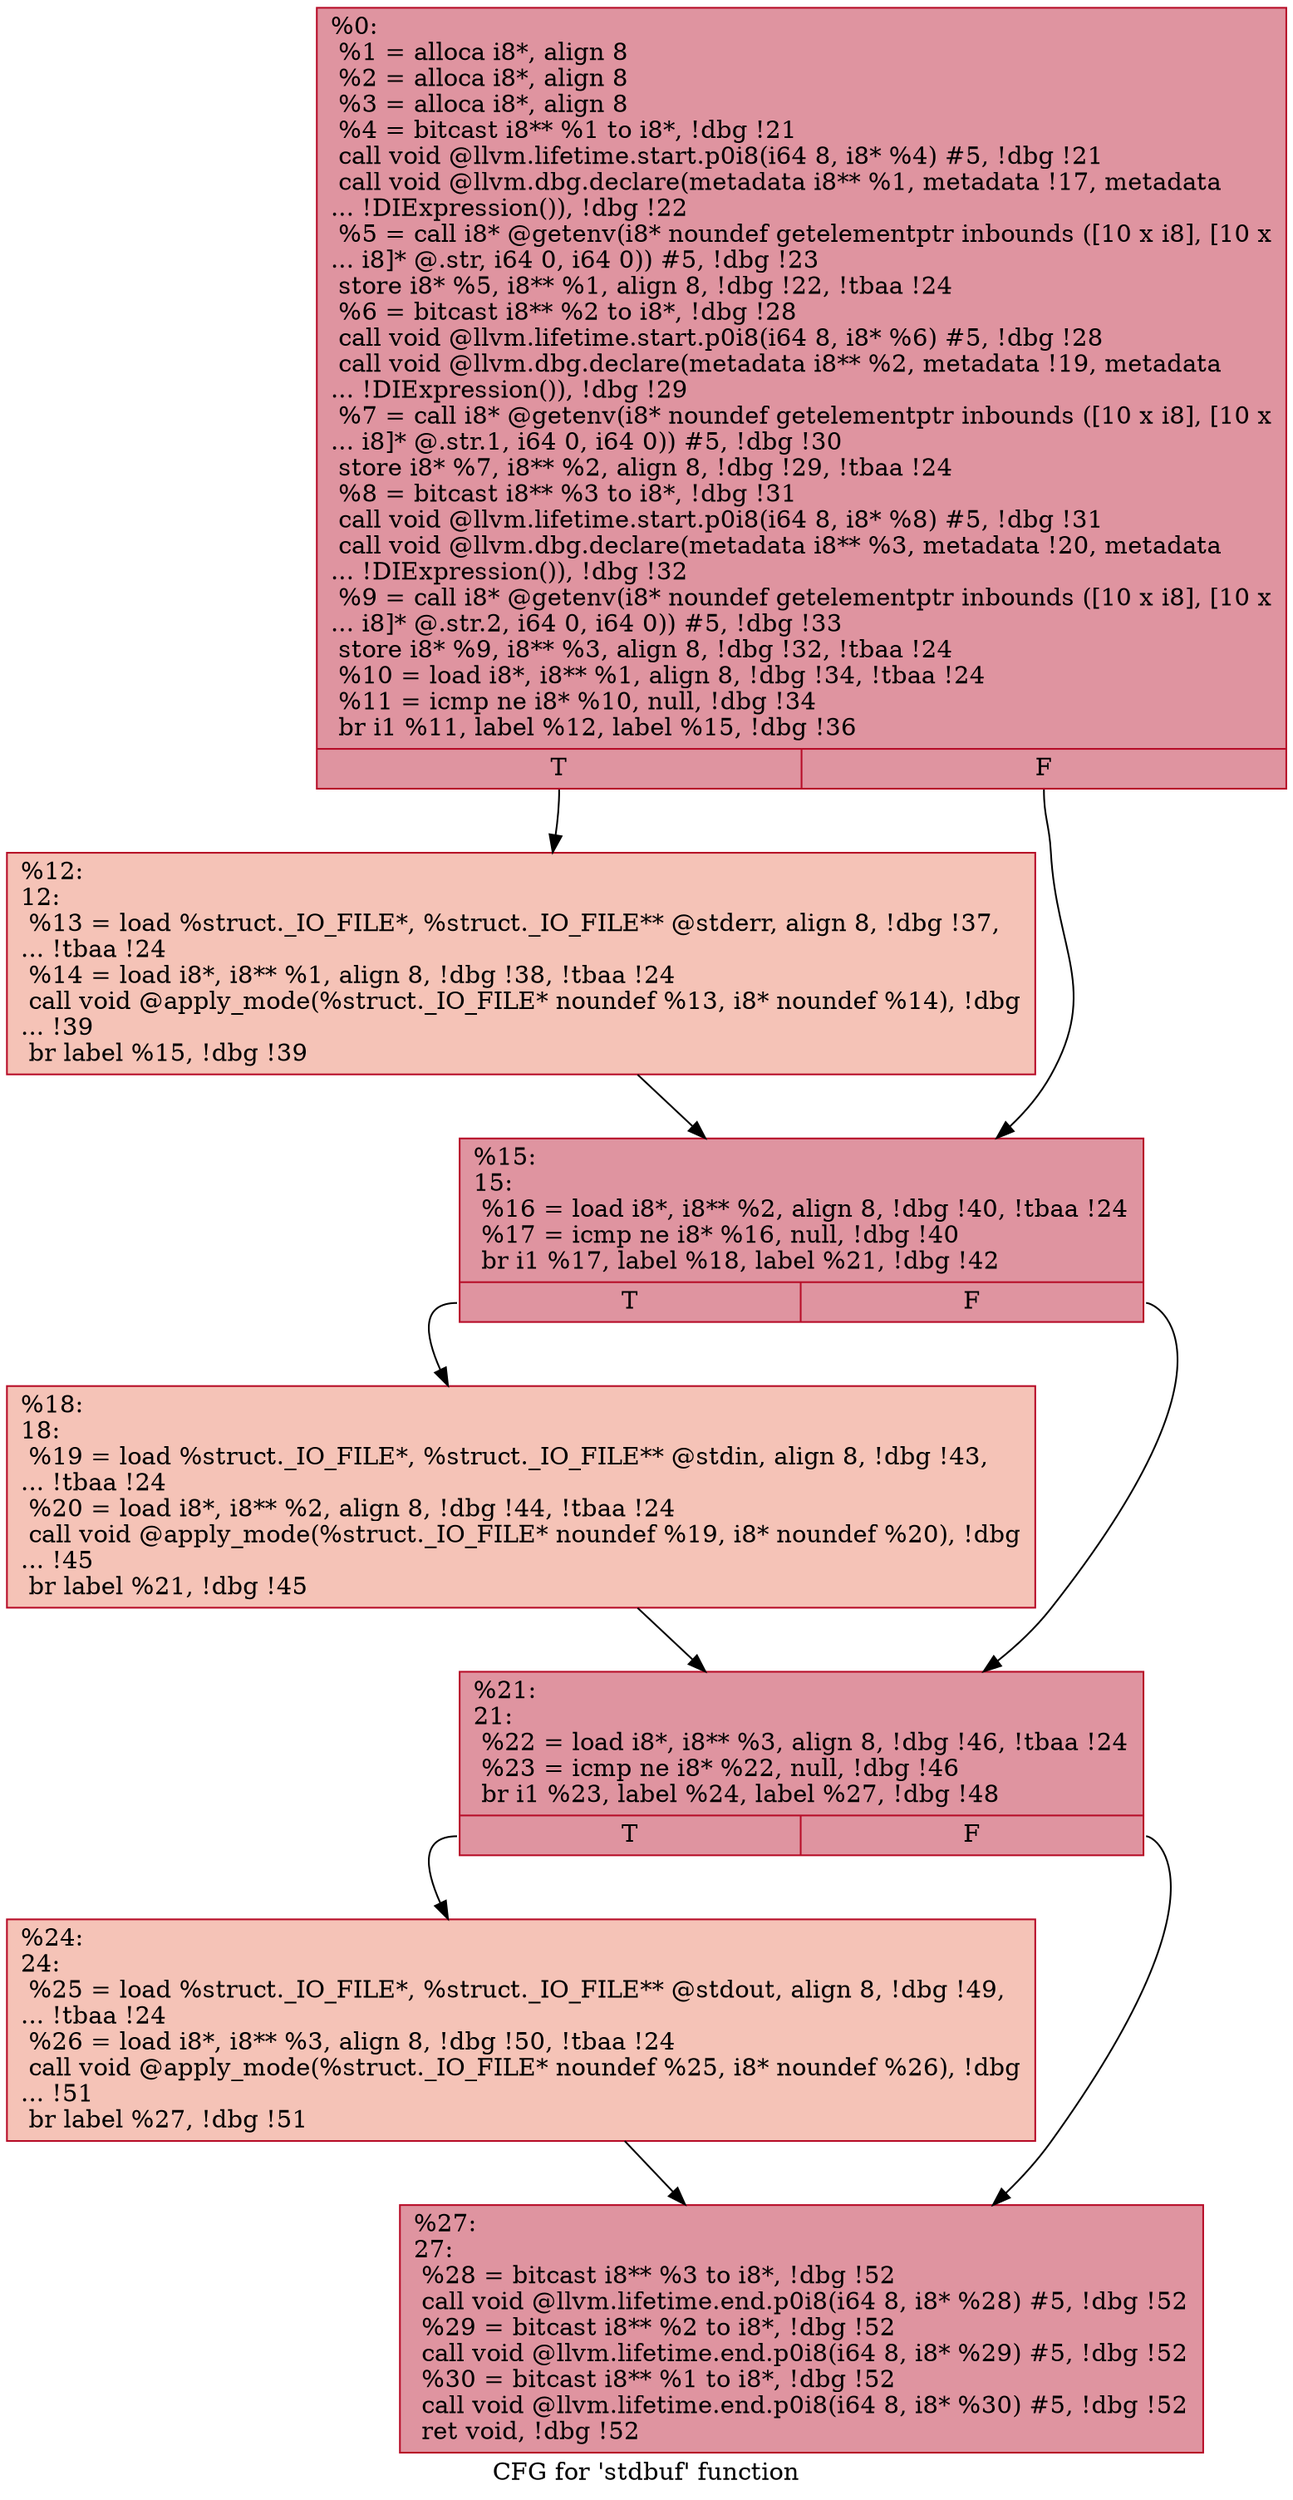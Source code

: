 digraph "CFG for 'stdbuf' function" {
	label="CFG for 'stdbuf' function";

	Node0x8db0c0 [shape=record,color="#b70d28ff", style=filled, fillcolor="#b70d2870",label="{%0:\l  %1 = alloca i8*, align 8\l  %2 = alloca i8*, align 8\l  %3 = alloca i8*, align 8\l  %4 = bitcast i8** %1 to i8*, !dbg !21\l  call void @llvm.lifetime.start.p0i8(i64 8, i8* %4) #5, !dbg !21\l  call void @llvm.dbg.declare(metadata i8** %1, metadata !17, metadata\l... !DIExpression()), !dbg !22\l  %5 = call i8* @getenv(i8* noundef getelementptr inbounds ([10 x i8], [10 x\l... i8]* @.str, i64 0, i64 0)) #5, !dbg !23\l  store i8* %5, i8** %1, align 8, !dbg !22, !tbaa !24\l  %6 = bitcast i8** %2 to i8*, !dbg !28\l  call void @llvm.lifetime.start.p0i8(i64 8, i8* %6) #5, !dbg !28\l  call void @llvm.dbg.declare(metadata i8** %2, metadata !19, metadata\l... !DIExpression()), !dbg !29\l  %7 = call i8* @getenv(i8* noundef getelementptr inbounds ([10 x i8], [10 x\l... i8]* @.str.1, i64 0, i64 0)) #5, !dbg !30\l  store i8* %7, i8** %2, align 8, !dbg !29, !tbaa !24\l  %8 = bitcast i8** %3 to i8*, !dbg !31\l  call void @llvm.lifetime.start.p0i8(i64 8, i8* %8) #5, !dbg !31\l  call void @llvm.dbg.declare(metadata i8** %3, metadata !20, metadata\l... !DIExpression()), !dbg !32\l  %9 = call i8* @getenv(i8* noundef getelementptr inbounds ([10 x i8], [10 x\l... i8]* @.str.2, i64 0, i64 0)) #5, !dbg !33\l  store i8* %9, i8** %3, align 8, !dbg !32, !tbaa !24\l  %10 = load i8*, i8** %1, align 8, !dbg !34, !tbaa !24\l  %11 = icmp ne i8* %10, null, !dbg !34\l  br i1 %11, label %12, label %15, !dbg !36\l|{<s0>T|<s1>F}}"];
	Node0x8db0c0:s0 -> Node0x8e5bd0;
	Node0x8db0c0:s1 -> Node0x8e5c20;
	Node0x8e5bd0 [shape=record,color="#b70d28ff", style=filled, fillcolor="#e8765c70",label="{%12:\l12:                                               \l  %13 = load %struct._IO_FILE*, %struct._IO_FILE** @stderr, align 8, !dbg !37,\l... !tbaa !24\l  %14 = load i8*, i8** %1, align 8, !dbg !38, !tbaa !24\l  call void @apply_mode(%struct._IO_FILE* noundef %13, i8* noundef %14), !dbg\l... !39\l  br label %15, !dbg !39\l}"];
	Node0x8e5bd0 -> Node0x8e5c20;
	Node0x8e5c20 [shape=record,color="#b70d28ff", style=filled, fillcolor="#b70d2870",label="{%15:\l15:                                               \l  %16 = load i8*, i8** %2, align 8, !dbg !40, !tbaa !24\l  %17 = icmp ne i8* %16, null, !dbg !40\l  br i1 %17, label %18, label %21, !dbg !42\l|{<s0>T|<s1>F}}"];
	Node0x8e5c20:s0 -> Node0x8e5c70;
	Node0x8e5c20:s1 -> Node0x8e5cc0;
	Node0x8e5c70 [shape=record,color="#b70d28ff", style=filled, fillcolor="#e8765c70",label="{%18:\l18:                                               \l  %19 = load %struct._IO_FILE*, %struct._IO_FILE** @stdin, align 8, !dbg !43,\l... !tbaa !24\l  %20 = load i8*, i8** %2, align 8, !dbg !44, !tbaa !24\l  call void @apply_mode(%struct._IO_FILE* noundef %19, i8* noundef %20), !dbg\l... !45\l  br label %21, !dbg !45\l}"];
	Node0x8e5c70 -> Node0x8e5cc0;
	Node0x8e5cc0 [shape=record,color="#b70d28ff", style=filled, fillcolor="#b70d2870",label="{%21:\l21:                                               \l  %22 = load i8*, i8** %3, align 8, !dbg !46, !tbaa !24\l  %23 = icmp ne i8* %22, null, !dbg !46\l  br i1 %23, label %24, label %27, !dbg !48\l|{<s0>T|<s1>F}}"];
	Node0x8e5cc0:s0 -> Node0x8e5d10;
	Node0x8e5cc0:s1 -> Node0x8e5d60;
	Node0x8e5d10 [shape=record,color="#b70d28ff", style=filled, fillcolor="#e8765c70",label="{%24:\l24:                                               \l  %25 = load %struct._IO_FILE*, %struct._IO_FILE** @stdout, align 8, !dbg !49,\l... !tbaa !24\l  %26 = load i8*, i8** %3, align 8, !dbg !50, !tbaa !24\l  call void @apply_mode(%struct._IO_FILE* noundef %25, i8* noundef %26), !dbg\l... !51\l  br label %27, !dbg !51\l}"];
	Node0x8e5d10 -> Node0x8e5d60;
	Node0x8e5d60 [shape=record,color="#b70d28ff", style=filled, fillcolor="#b70d2870",label="{%27:\l27:                                               \l  %28 = bitcast i8** %3 to i8*, !dbg !52\l  call void @llvm.lifetime.end.p0i8(i64 8, i8* %28) #5, !dbg !52\l  %29 = bitcast i8** %2 to i8*, !dbg !52\l  call void @llvm.lifetime.end.p0i8(i64 8, i8* %29) #5, !dbg !52\l  %30 = bitcast i8** %1 to i8*, !dbg !52\l  call void @llvm.lifetime.end.p0i8(i64 8, i8* %30) #5, !dbg !52\l  ret void, !dbg !52\l}"];
}
